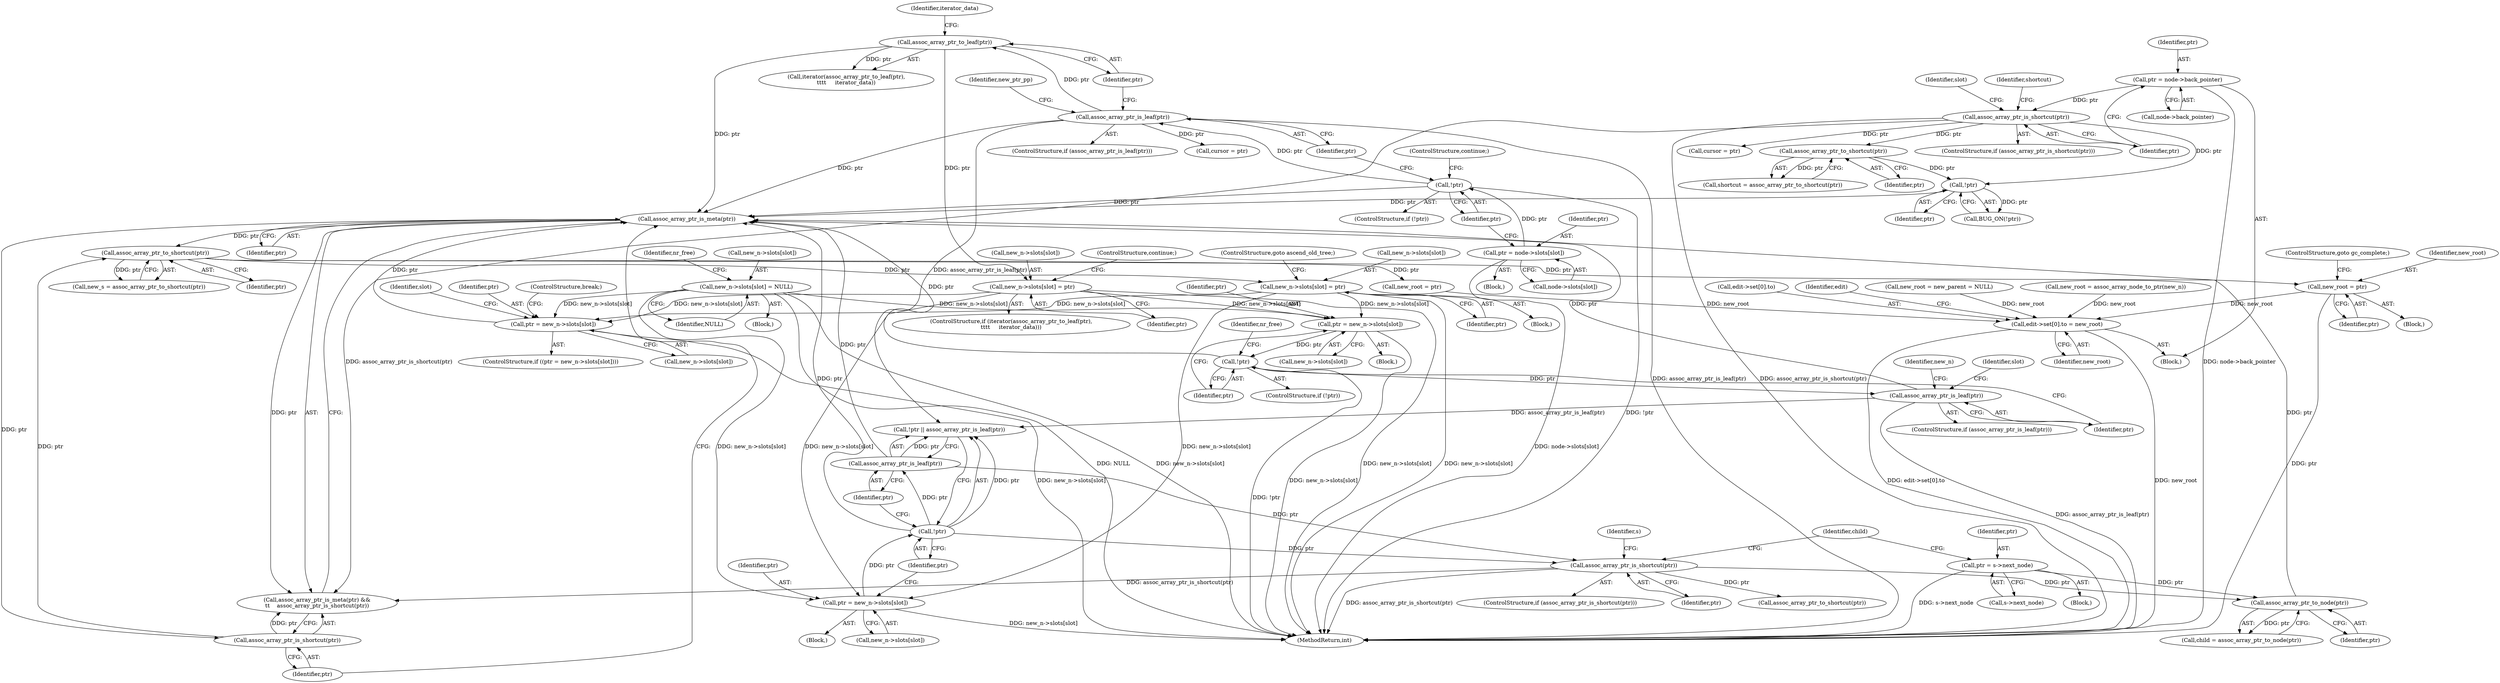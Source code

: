 digraph "0_linux_95389b08d93d5c06ec63ab49bd732b0069b7c35e@pointer" {
"1000648" [label="(Call,new_root = ptr)"];
"1000620" [label="(Call,assoc_array_ptr_to_shortcut(ptr))"];
"1000612" [label="(Call,assoc_array_ptr_is_shortcut(ptr))"];
"1000610" [label="(Call,assoc_array_ptr_is_meta(ptr))"];
"1000837" [label="(Call,!ptr)"];
"1000814" [label="(Call,assoc_array_ptr_to_shortcut(ptr))"];
"1000809" [label="(Call,assoc_array_ptr_is_shortcut(ptr))"];
"1000803" [label="(Call,ptr = node->back_pointer)"];
"1000401" [label="(Call,!ptr)"];
"1000393" [label="(Call,ptr = new_n->slots[slot])"];
"1000715" [label="(Call,new_n->slots[slot] = ptr)"];
"1000352" [label="(Call,new_n->slots[slot] = ptr)"];
"1000349" [label="(Call,assoc_array_ptr_to_leaf(ptr))"];
"1000344" [label="(Call,assoc_array_ptr_is_leaf(ptr))"];
"1000340" [label="(Call,!ptr)"];
"1000332" [label="(Call,ptr = node->slots[slot])"];
"1000496" [label="(Call,new_n->slots[slot] = NULL)"];
"1000466" [label="(Call,assoc_array_ptr_to_node(ptr))"];
"1000459" [label="(Call,ptr = s->next_node)"];
"1000452" [label="(Call,assoc_array_ptr_is_shortcut(ptr))"];
"1000445" [label="(Call,assoc_array_ptr_is_leaf(ptr))"];
"1000443" [label="(Call,!ptr)"];
"1000434" [label="(Call,ptr = new_n->slots[slot])"];
"1000407" [label="(Call,assoc_array_ptr_is_leaf(ptr))"];
"1000600" [label="(Call,ptr = new_n->slots[slot])"];
"1000847" [label="(Call,edit->set[0].to = new_root)"];
"1000465" [label="(Identifier,child)"];
"1000400" [label="(ControlStructure,if (!ptr))"];
"1000359" [label="(ControlStructure,continue;)"];
"1000443" [label="(Call,!ptr)"];
"1000651" [label="(ControlStructure,goto gc_complete;)"];
"1000600" [label="(Call,ptr = new_n->slots[slot])"];
"1000722" [label="(ControlStructure,goto ascend_old_tree;)"];
"1000810" [label="(Identifier,ptr)"];
"1000406" [label="(ControlStructure,if (assoc_array_ptr_is_leaf(ptr)))"];
"1000848" [label="(Call,edit->set[0].to)"];
"1000804" [label="(Identifier,ptr)"];
"1000442" [label="(Call,!ptr || assoc_array_ptr_is_leaf(ptr))"];
"1000815" [label="(Identifier,ptr)"];
"1000609" [label="(Call,assoc_array_ptr_is_meta(ptr) &&\n\t\t    assoc_array_ptr_is_shortcut(ptr))"];
"1000805" [label="(Call,node->back_pointer)"];
"1000332" [label="(Call,ptr = node->slots[slot])"];
"1000497" [label="(Call,new_n->slots[slot])"];
"1000456" [label="(Identifier,s)"];
"1000434" [label="(Call,ptr = new_n->slots[slot])"];
"1000612" [label="(Call,assoc_array_ptr_is_shortcut(ptr))"];
"1000836" [label="(Call,BUG_ON(!ptr))"];
"1000404" [label="(Identifier,nr_free)"];
"1000339" [label="(ControlStructure,if (!ptr))"];
"1000813" [label="(Identifier,shortcut)"];
"1000460" [label="(Identifier,ptr)"];
"1000116" [label="(Block,)"];
"1000361" [label="(Identifier,new_ptr_pp)"];
"1000878" [label="(MethodReturn,int)"];
"1000496" [label="(Call,new_n->slots[slot] = NULL)"];
"1000649" [label="(Identifier,new_root)"];
"1000857" [label="(Identifier,edit)"];
"1000829" [label="(Identifier,slot)"];
"1000333" [label="(Identifier,ptr)"];
"1000392" [label="(Block,)"];
"1000341" [label="(Identifier,ptr)"];
"1000715" [label="(Call,new_n->slots[slot] = ptr)"];
"1000345" [label="(Identifier,ptr)"];
"1000189" [label="(Call,new_root = new_parent = NULL)"];
"1000721" [label="(Identifier,ptr)"];
"1000352" [label="(Call,new_n->slots[slot] = ptr)"];
"1000446" [label="(Identifier,ptr)"];
"1000350" [label="(Identifier,ptr)"];
"1000334" [label="(Call,node->slots[slot])"];
"1000847" [label="(Call,edit->set[0].to = new_root)"];
"1000393" [label="(Call,ptr = new_n->slots[slot])"];
"1000444" [label="(Identifier,ptr)"];
"1000451" [label="(ControlStructure,if (assoc_array_ptr_is_shortcut(ptr)))"];
"1000459" [label="(Call,ptr = s->next_node)"];
"1000452" [label="(Call,assoc_array_ptr_is_shortcut(ptr))"];
"1000613" [label="(Identifier,ptr)"];
"1000803" [label="(Call,ptr = node->back_pointer)"];
"1000461" [label="(Call,s->next_node)"];
"1000411" [label="(Identifier,new_n)"];
"1000435" [label="(Identifier,ptr)"];
"1000343" [label="(ControlStructure,if (assoc_array_ptr_is_leaf(ptr)))"];
"1000342" [label="(ControlStructure,continue;)"];
"1000809" [label="(Call,assoc_array_ptr_is_shortcut(ptr))"];
"1000344" [label="(Call,assoc_array_ptr_is_leaf(ptr))"];
"1000814" [label="(Call,assoc_array_ptr_to_shortcut(ptr))"];
"1000620" [label="(Call,assoc_array_ptr_to_shortcut(ptr))"];
"1000837" [label="(Call,!ptr)"];
"1000431" [label="(Block,)"];
"1000407" [label="(Call,assoc_array_ptr_is_leaf(ptr))"];
"1000614" [label="(Block,)"];
"1000808" [label="(ControlStructure,if (assoc_array_ptr_is_shortcut(ptr)))"];
"1000351" [label="(Identifier,iterator_data)"];
"1000650" [label="(Identifier,ptr)"];
"1000483" [label="(Block,)"];
"1000502" [label="(Identifier,NULL)"];
"1000607" [label="(ControlStructure,break;)"];
"1000349" [label="(Call,assoc_array_ptr_to_leaf(ptr))"];
"1000445" [label="(Call,assoc_array_ptr_is_leaf(ptr))"];
"1000467" [label="(Identifier,ptr)"];
"1000401" [label="(Call,!ptr)"];
"1000833" [label="(Call,cursor = ptr)"];
"1000394" [label="(Identifier,ptr)"];
"1000602" [label="(Call,new_n->slots[slot])"];
"1000391" [label="(Identifier,slot)"];
"1000347" [label="(ControlStructure,if (iterator(assoc_array_ptr_to_leaf(ptr),\n\t\t\t\t     iterator_data)))"];
"1000464" [label="(Call,child = assoc_array_ptr_to_node(ptr))"];
"1000610" [label="(Call,assoc_array_ptr_is_meta(ptr))"];
"1000599" [label="(ControlStructure,if ((ptr = new_n->slots[slot])))"];
"1000598" [label="(Identifier,slot)"];
"1000348" [label="(Call,iterator(assoc_array_ptr_to_leaf(ptr),\n\t\t\t\t     iterator_data))"];
"1000454" [label="(Block,)"];
"1000436" [label="(Call,new_n->slots[slot])"];
"1000368" [label="(Call,cursor = ptr)"];
"1000648" [label="(Call,new_root = ptr)"];
"1000776" [label="(Call,new_root = assoc_array_node_to_ptr(new_n))"];
"1000453" [label="(Identifier,ptr)"];
"1000408" [label="(Identifier,ptr)"];
"1000395" [label="(Call,new_n->slots[slot])"];
"1000618" [label="(Call,new_s = assoc_array_ptr_to_shortcut(ptr))"];
"1000457" [label="(Call,assoc_array_ptr_to_shortcut(ptr))"];
"1000601" [label="(Identifier,ptr)"];
"1000402" [label="(Identifier,ptr)"];
"1000621" [label="(Identifier,ptr)"];
"1000611" [label="(Identifier,ptr)"];
"1000466" [label="(Call,assoc_array_ptr_to_node(ptr))"];
"1000812" [label="(Call,shortcut = assoc_array_ptr_to_shortcut(ptr))"];
"1000716" [label="(Call,new_n->slots[slot])"];
"1000358" [label="(Identifier,ptr)"];
"1000855" [label="(Identifier,new_root)"];
"1000331" [label="(Block,)"];
"1000340" [label="(Call,!ptr)"];
"1000504" [label="(Identifier,nr_free)"];
"1000838" [label="(Identifier,ptr)"];
"1000353" [label="(Call,new_n->slots[slot])"];
"1000637" [label="(Block,)"];
"1000697" [label="(Call,new_root = ptr)"];
"1000648" -> "1000637"  [label="AST: "];
"1000648" -> "1000650"  [label="CFG: "];
"1000649" -> "1000648"  [label="AST: "];
"1000650" -> "1000648"  [label="AST: "];
"1000651" -> "1000648"  [label="CFG: "];
"1000648" -> "1000878"  [label="DDG: ptr"];
"1000620" -> "1000648"  [label="DDG: ptr"];
"1000648" -> "1000847"  [label="DDG: new_root"];
"1000620" -> "1000618"  [label="AST: "];
"1000620" -> "1000621"  [label="CFG: "];
"1000621" -> "1000620"  [label="AST: "];
"1000618" -> "1000620"  [label="CFG: "];
"1000620" -> "1000618"  [label="DDG: ptr"];
"1000612" -> "1000620"  [label="DDG: ptr"];
"1000610" -> "1000620"  [label="DDG: ptr"];
"1000620" -> "1000697"  [label="DDG: ptr"];
"1000620" -> "1000715"  [label="DDG: ptr"];
"1000612" -> "1000609"  [label="AST: "];
"1000612" -> "1000613"  [label="CFG: "];
"1000613" -> "1000612"  [label="AST: "];
"1000609" -> "1000612"  [label="CFG: "];
"1000612" -> "1000609"  [label="DDG: ptr"];
"1000610" -> "1000612"  [label="DDG: ptr"];
"1000610" -> "1000609"  [label="AST: "];
"1000610" -> "1000611"  [label="CFG: "];
"1000611" -> "1000610"  [label="AST: "];
"1000613" -> "1000610"  [label="CFG: "];
"1000609" -> "1000610"  [label="CFG: "];
"1000610" -> "1000609"  [label="DDG: ptr"];
"1000837" -> "1000610"  [label="DDG: ptr"];
"1000401" -> "1000610"  [label="DDG: ptr"];
"1000466" -> "1000610"  [label="DDG: ptr"];
"1000407" -> "1000610"  [label="DDG: ptr"];
"1000445" -> "1000610"  [label="DDG: ptr"];
"1000349" -> "1000610"  [label="DDG: ptr"];
"1000340" -> "1000610"  [label="DDG: ptr"];
"1000443" -> "1000610"  [label="DDG: ptr"];
"1000600" -> "1000610"  [label="DDG: ptr"];
"1000344" -> "1000610"  [label="DDG: ptr"];
"1000837" -> "1000836"  [label="AST: "];
"1000837" -> "1000838"  [label="CFG: "];
"1000838" -> "1000837"  [label="AST: "];
"1000836" -> "1000837"  [label="CFG: "];
"1000837" -> "1000836"  [label="DDG: ptr"];
"1000814" -> "1000837"  [label="DDG: ptr"];
"1000809" -> "1000837"  [label="DDG: ptr"];
"1000814" -> "1000812"  [label="AST: "];
"1000814" -> "1000815"  [label="CFG: "];
"1000815" -> "1000814"  [label="AST: "];
"1000812" -> "1000814"  [label="CFG: "];
"1000814" -> "1000812"  [label="DDG: ptr"];
"1000809" -> "1000814"  [label="DDG: ptr"];
"1000809" -> "1000808"  [label="AST: "];
"1000809" -> "1000810"  [label="CFG: "];
"1000810" -> "1000809"  [label="AST: "];
"1000813" -> "1000809"  [label="CFG: "];
"1000829" -> "1000809"  [label="CFG: "];
"1000809" -> "1000878"  [label="DDG: assoc_array_ptr_is_shortcut(ptr)"];
"1000809" -> "1000609"  [label="DDG: assoc_array_ptr_is_shortcut(ptr)"];
"1000803" -> "1000809"  [label="DDG: ptr"];
"1000809" -> "1000833"  [label="DDG: ptr"];
"1000803" -> "1000116"  [label="AST: "];
"1000803" -> "1000805"  [label="CFG: "];
"1000804" -> "1000803"  [label="AST: "];
"1000805" -> "1000803"  [label="AST: "];
"1000810" -> "1000803"  [label="CFG: "];
"1000803" -> "1000878"  [label="DDG: node->back_pointer"];
"1000401" -> "1000400"  [label="AST: "];
"1000401" -> "1000402"  [label="CFG: "];
"1000402" -> "1000401"  [label="AST: "];
"1000404" -> "1000401"  [label="CFG: "];
"1000408" -> "1000401"  [label="CFG: "];
"1000401" -> "1000878"  [label="DDG: !ptr"];
"1000393" -> "1000401"  [label="DDG: ptr"];
"1000401" -> "1000407"  [label="DDG: ptr"];
"1000393" -> "1000392"  [label="AST: "];
"1000393" -> "1000395"  [label="CFG: "];
"1000394" -> "1000393"  [label="AST: "];
"1000395" -> "1000393"  [label="AST: "];
"1000402" -> "1000393"  [label="CFG: "];
"1000393" -> "1000878"  [label="DDG: new_n->slots[slot]"];
"1000715" -> "1000393"  [label="DDG: new_n->slots[slot]"];
"1000352" -> "1000393"  [label="DDG: new_n->slots[slot]"];
"1000496" -> "1000393"  [label="DDG: new_n->slots[slot]"];
"1000715" -> "1000614"  [label="AST: "];
"1000715" -> "1000721"  [label="CFG: "];
"1000716" -> "1000715"  [label="AST: "];
"1000721" -> "1000715"  [label="AST: "];
"1000722" -> "1000715"  [label="CFG: "];
"1000715" -> "1000878"  [label="DDG: new_n->slots[slot]"];
"1000715" -> "1000434"  [label="DDG: new_n->slots[slot]"];
"1000715" -> "1000600"  [label="DDG: new_n->slots[slot]"];
"1000352" -> "1000347"  [label="AST: "];
"1000352" -> "1000358"  [label="CFG: "];
"1000353" -> "1000352"  [label="AST: "];
"1000358" -> "1000352"  [label="AST: "];
"1000359" -> "1000352"  [label="CFG: "];
"1000352" -> "1000878"  [label="DDG: new_n->slots[slot]"];
"1000349" -> "1000352"  [label="DDG: ptr"];
"1000352" -> "1000434"  [label="DDG: new_n->slots[slot]"];
"1000352" -> "1000600"  [label="DDG: new_n->slots[slot]"];
"1000349" -> "1000348"  [label="AST: "];
"1000349" -> "1000350"  [label="CFG: "];
"1000350" -> "1000349"  [label="AST: "];
"1000351" -> "1000349"  [label="CFG: "];
"1000349" -> "1000348"  [label="DDG: ptr"];
"1000344" -> "1000349"  [label="DDG: ptr"];
"1000344" -> "1000343"  [label="AST: "];
"1000344" -> "1000345"  [label="CFG: "];
"1000345" -> "1000344"  [label="AST: "];
"1000350" -> "1000344"  [label="CFG: "];
"1000361" -> "1000344"  [label="CFG: "];
"1000344" -> "1000878"  [label="DDG: assoc_array_ptr_is_leaf(ptr)"];
"1000340" -> "1000344"  [label="DDG: ptr"];
"1000344" -> "1000368"  [label="DDG: ptr"];
"1000344" -> "1000442"  [label="DDG: assoc_array_ptr_is_leaf(ptr)"];
"1000340" -> "1000339"  [label="AST: "];
"1000340" -> "1000341"  [label="CFG: "];
"1000341" -> "1000340"  [label="AST: "];
"1000342" -> "1000340"  [label="CFG: "];
"1000345" -> "1000340"  [label="CFG: "];
"1000340" -> "1000878"  [label="DDG: !ptr"];
"1000332" -> "1000340"  [label="DDG: ptr"];
"1000332" -> "1000331"  [label="AST: "];
"1000332" -> "1000334"  [label="CFG: "];
"1000333" -> "1000332"  [label="AST: "];
"1000334" -> "1000332"  [label="AST: "];
"1000341" -> "1000332"  [label="CFG: "];
"1000332" -> "1000878"  [label="DDG: node->slots[slot]"];
"1000496" -> "1000483"  [label="AST: "];
"1000496" -> "1000502"  [label="CFG: "];
"1000497" -> "1000496"  [label="AST: "];
"1000502" -> "1000496"  [label="AST: "];
"1000504" -> "1000496"  [label="CFG: "];
"1000496" -> "1000878"  [label="DDG: new_n->slots[slot]"];
"1000496" -> "1000878"  [label="DDG: NULL"];
"1000496" -> "1000434"  [label="DDG: new_n->slots[slot]"];
"1000496" -> "1000600"  [label="DDG: new_n->slots[slot]"];
"1000466" -> "1000464"  [label="AST: "];
"1000466" -> "1000467"  [label="CFG: "];
"1000467" -> "1000466"  [label="AST: "];
"1000464" -> "1000466"  [label="CFG: "];
"1000466" -> "1000464"  [label="DDG: ptr"];
"1000459" -> "1000466"  [label="DDG: ptr"];
"1000452" -> "1000466"  [label="DDG: ptr"];
"1000459" -> "1000454"  [label="AST: "];
"1000459" -> "1000461"  [label="CFG: "];
"1000460" -> "1000459"  [label="AST: "];
"1000461" -> "1000459"  [label="AST: "];
"1000465" -> "1000459"  [label="CFG: "];
"1000459" -> "1000878"  [label="DDG: s->next_node"];
"1000452" -> "1000451"  [label="AST: "];
"1000452" -> "1000453"  [label="CFG: "];
"1000453" -> "1000452"  [label="AST: "];
"1000456" -> "1000452"  [label="CFG: "];
"1000465" -> "1000452"  [label="CFG: "];
"1000452" -> "1000878"  [label="DDG: assoc_array_ptr_is_shortcut(ptr)"];
"1000445" -> "1000452"  [label="DDG: ptr"];
"1000443" -> "1000452"  [label="DDG: ptr"];
"1000452" -> "1000457"  [label="DDG: ptr"];
"1000452" -> "1000609"  [label="DDG: assoc_array_ptr_is_shortcut(ptr)"];
"1000445" -> "1000442"  [label="AST: "];
"1000445" -> "1000446"  [label="CFG: "];
"1000446" -> "1000445"  [label="AST: "];
"1000442" -> "1000445"  [label="CFG: "];
"1000445" -> "1000442"  [label="DDG: ptr"];
"1000443" -> "1000445"  [label="DDG: ptr"];
"1000443" -> "1000442"  [label="AST: "];
"1000443" -> "1000444"  [label="CFG: "];
"1000444" -> "1000443"  [label="AST: "];
"1000446" -> "1000443"  [label="CFG: "];
"1000442" -> "1000443"  [label="CFG: "];
"1000443" -> "1000442"  [label="DDG: ptr"];
"1000434" -> "1000443"  [label="DDG: ptr"];
"1000434" -> "1000431"  [label="AST: "];
"1000434" -> "1000436"  [label="CFG: "];
"1000435" -> "1000434"  [label="AST: "];
"1000436" -> "1000434"  [label="AST: "];
"1000444" -> "1000434"  [label="CFG: "];
"1000434" -> "1000878"  [label="DDG: new_n->slots[slot]"];
"1000407" -> "1000406"  [label="AST: "];
"1000407" -> "1000408"  [label="CFG: "];
"1000408" -> "1000407"  [label="AST: "];
"1000411" -> "1000407"  [label="CFG: "];
"1000391" -> "1000407"  [label="CFG: "];
"1000407" -> "1000878"  [label="DDG: assoc_array_ptr_is_leaf(ptr)"];
"1000407" -> "1000442"  [label="DDG: assoc_array_ptr_is_leaf(ptr)"];
"1000600" -> "1000599"  [label="AST: "];
"1000600" -> "1000602"  [label="CFG: "];
"1000601" -> "1000600"  [label="AST: "];
"1000602" -> "1000600"  [label="AST: "];
"1000607" -> "1000600"  [label="CFG: "];
"1000598" -> "1000600"  [label="CFG: "];
"1000600" -> "1000878"  [label="DDG: new_n->slots[slot]"];
"1000847" -> "1000116"  [label="AST: "];
"1000847" -> "1000855"  [label="CFG: "];
"1000848" -> "1000847"  [label="AST: "];
"1000855" -> "1000847"  [label="AST: "];
"1000857" -> "1000847"  [label="CFG: "];
"1000847" -> "1000878"  [label="DDG: edit->set[0].to"];
"1000847" -> "1000878"  [label="DDG: new_root"];
"1000189" -> "1000847"  [label="DDG: new_root"];
"1000776" -> "1000847"  [label="DDG: new_root"];
"1000697" -> "1000847"  [label="DDG: new_root"];
}
